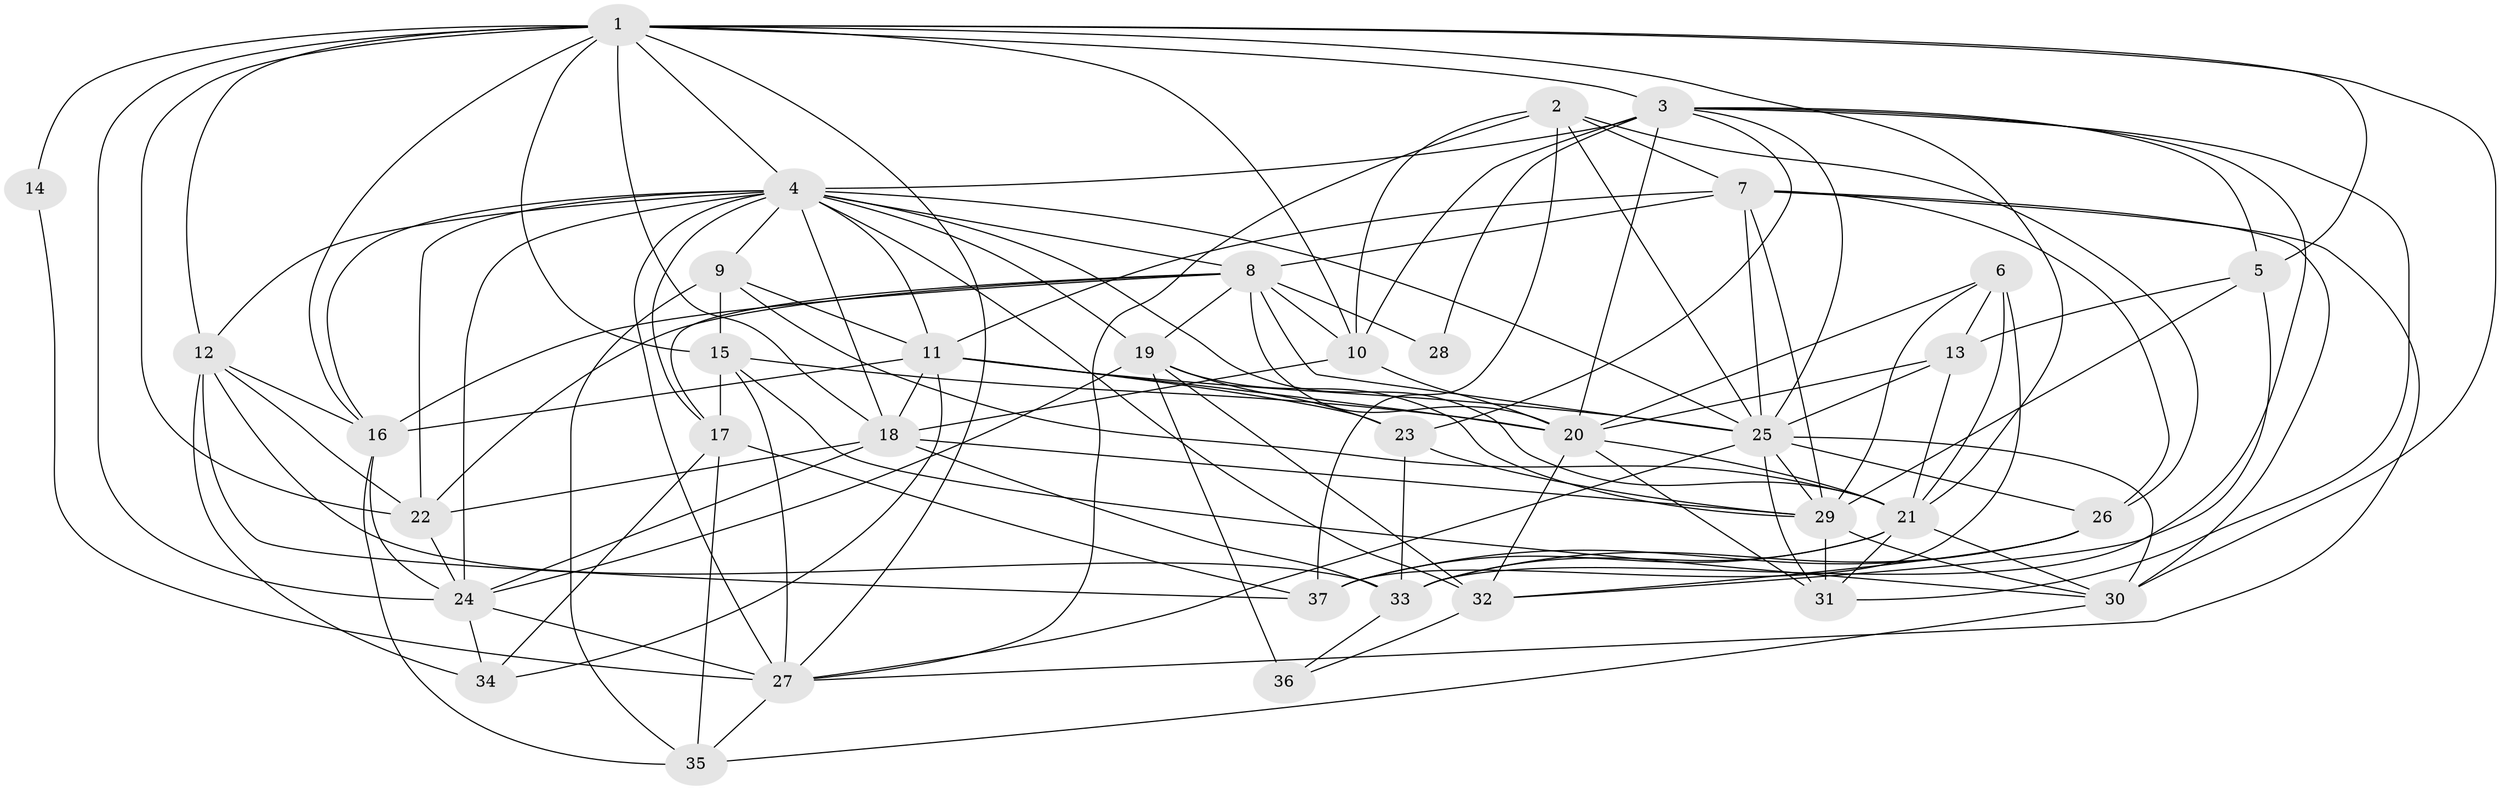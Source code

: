 // original degree distribution, {4: 0.2786885245901639, 2: 0.13114754098360656, 3: 0.26229508196721313, 6: 0.05737704918032787, 7: 0.05737704918032787, 5: 0.20491803278688525, 8: 0.00819672131147541}
// Generated by graph-tools (version 1.1) at 2025/50/03/04/25 22:50:46]
// undirected, 37 vertices, 131 edges
graph export_dot {
  node [color=gray90,style=filled];
  1;
  2;
  3;
  4;
  5;
  6;
  7;
  8;
  9;
  10;
  11;
  12;
  13;
  14;
  15;
  16;
  17;
  18;
  19;
  20;
  21;
  22;
  23;
  24;
  25;
  26;
  27;
  28;
  29;
  30;
  31;
  32;
  33;
  34;
  35;
  36;
  37;
  1 -- 3 [weight=1.0];
  1 -- 4 [weight=1.0];
  1 -- 5 [weight=1.0];
  1 -- 10 [weight=1.0];
  1 -- 12 [weight=1.0];
  1 -- 14 [weight=1.0];
  1 -- 15 [weight=1.0];
  1 -- 16 [weight=1.0];
  1 -- 18 [weight=1.0];
  1 -- 21 [weight=1.0];
  1 -- 22 [weight=1.0];
  1 -- 24 [weight=2.0];
  1 -- 27 [weight=1.0];
  1 -- 30 [weight=2.0];
  2 -- 7 [weight=1.0];
  2 -- 10 [weight=1.0];
  2 -- 25 [weight=1.0];
  2 -- 26 [weight=1.0];
  2 -- 27 [weight=1.0];
  2 -- 37 [weight=1.0];
  3 -- 4 [weight=1.0];
  3 -- 5 [weight=1.0];
  3 -- 10 [weight=1.0];
  3 -- 20 [weight=1.0];
  3 -- 23 [weight=1.0];
  3 -- 25 [weight=1.0];
  3 -- 28 [weight=1.0];
  3 -- 31 [weight=1.0];
  3 -- 33 [weight=1.0];
  4 -- 8 [weight=1.0];
  4 -- 9 [weight=1.0];
  4 -- 11 [weight=1.0];
  4 -- 12 [weight=2.0];
  4 -- 16 [weight=1.0];
  4 -- 17 [weight=2.0];
  4 -- 18 [weight=3.0];
  4 -- 19 [weight=1.0];
  4 -- 21 [weight=1.0];
  4 -- 22 [weight=1.0];
  4 -- 24 [weight=2.0];
  4 -- 25 [weight=1.0];
  4 -- 27 [weight=1.0];
  4 -- 32 [weight=2.0];
  5 -- 13 [weight=1.0];
  5 -- 29 [weight=2.0];
  5 -- 32 [weight=1.0];
  6 -- 13 [weight=1.0];
  6 -- 20 [weight=1.0];
  6 -- 21 [weight=2.0];
  6 -- 29 [weight=1.0];
  6 -- 37 [weight=1.0];
  7 -- 8 [weight=1.0];
  7 -- 11 [weight=1.0];
  7 -- 25 [weight=2.0];
  7 -- 26 [weight=1.0];
  7 -- 27 [weight=2.0];
  7 -- 29 [weight=1.0];
  7 -- 30 [weight=1.0];
  8 -- 10 [weight=1.0];
  8 -- 16 [weight=1.0];
  8 -- 17 [weight=2.0];
  8 -- 19 [weight=1.0];
  8 -- 20 [weight=1.0];
  8 -- 22 [weight=1.0];
  8 -- 25 [weight=1.0];
  8 -- 28 [weight=2.0];
  9 -- 11 [weight=1.0];
  9 -- 15 [weight=2.0];
  9 -- 21 [weight=1.0];
  9 -- 35 [weight=2.0];
  10 -- 18 [weight=2.0];
  10 -- 20 [weight=1.0];
  11 -- 16 [weight=4.0];
  11 -- 18 [weight=1.0];
  11 -- 20 [weight=1.0];
  11 -- 23 [weight=1.0];
  11 -- 25 [weight=1.0];
  11 -- 34 [weight=1.0];
  12 -- 16 [weight=1.0];
  12 -- 22 [weight=1.0];
  12 -- 33 [weight=1.0];
  12 -- 34 [weight=1.0];
  12 -- 37 [weight=1.0];
  13 -- 20 [weight=1.0];
  13 -- 21 [weight=1.0];
  13 -- 25 [weight=2.0];
  14 -- 27 [weight=1.0];
  15 -- 17 [weight=1.0];
  15 -- 20 [weight=1.0];
  15 -- 27 [weight=2.0];
  15 -- 30 [weight=1.0];
  16 -- 24 [weight=1.0];
  16 -- 35 [weight=1.0];
  17 -- 34 [weight=1.0];
  17 -- 35 [weight=1.0];
  17 -- 37 [weight=1.0];
  18 -- 22 [weight=1.0];
  18 -- 24 [weight=2.0];
  18 -- 29 [weight=1.0];
  18 -- 33 [weight=1.0];
  19 -- 23 [weight=1.0];
  19 -- 24 [weight=1.0];
  19 -- 29 [weight=1.0];
  19 -- 32 [weight=1.0];
  19 -- 36 [weight=2.0];
  20 -- 21 [weight=1.0];
  20 -- 31 [weight=2.0];
  20 -- 32 [weight=1.0];
  21 -- 30 [weight=1.0];
  21 -- 31 [weight=1.0];
  21 -- 33 [weight=1.0];
  21 -- 37 [weight=1.0];
  22 -- 24 [weight=1.0];
  23 -- 29 [weight=1.0];
  23 -- 33 [weight=1.0];
  24 -- 27 [weight=1.0];
  24 -- 34 [weight=1.0];
  25 -- 26 [weight=1.0];
  25 -- 27 [weight=2.0];
  25 -- 29 [weight=1.0];
  25 -- 30 [weight=1.0];
  25 -- 31 [weight=1.0];
  26 -- 32 [weight=1.0];
  26 -- 33 [weight=2.0];
  26 -- 37 [weight=1.0];
  27 -- 35 [weight=2.0];
  29 -- 30 [weight=1.0];
  29 -- 31 [weight=2.0];
  30 -- 35 [weight=1.0];
  32 -- 36 [weight=1.0];
  33 -- 36 [weight=1.0];
}
